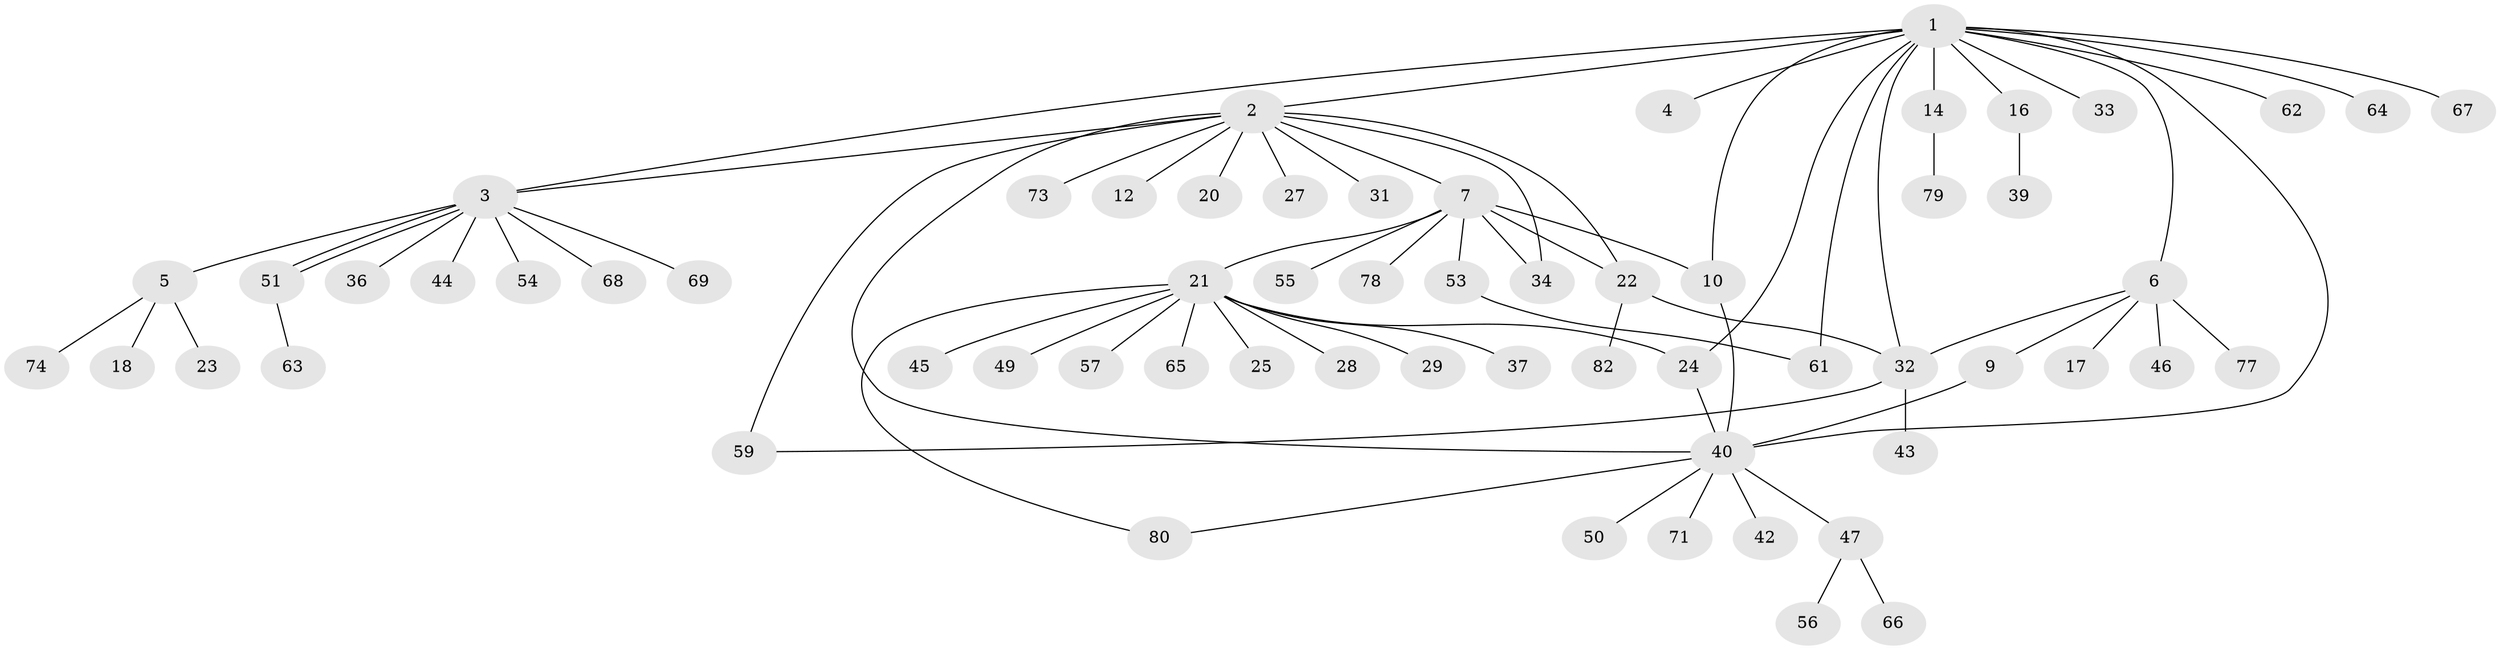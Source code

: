 // original degree distribution, {15: 0.012195121951219513, 13: 0.012195121951219513, 10: 0.012195121951219513, 1: 0.5487804878048781, 4: 0.04878048780487805, 6: 0.012195121951219513, 2: 0.24390243902439024, 7: 0.012195121951219513, 3: 0.04878048780487805, 11: 0.012195121951219513, 5: 0.024390243902439025, 9: 0.012195121951219513}
// Generated by graph-tools (version 1.1) at 2025/41/03/06/25 10:41:50]
// undirected, 63 vertices, 77 edges
graph export_dot {
graph [start="1"]
  node [color=gray90,style=filled];
  1 [super="+13"];
  2 [super="+70"];
  3 [super="+8"];
  4;
  5 [super="+19"];
  6 [super="+15"];
  7 [super="+11"];
  9;
  10 [super="+35"];
  12;
  14;
  16 [super="+30"];
  17;
  18;
  20 [super="+48"];
  21 [super="+75"];
  22 [super="+38"];
  23;
  24 [super="+26"];
  25;
  27 [super="+58"];
  28;
  29 [super="+76"];
  31;
  32 [super="+60"];
  33;
  34;
  36;
  37;
  39;
  40 [super="+41"];
  42;
  43;
  44;
  45;
  46;
  47 [super="+52"];
  49;
  50;
  51;
  53 [super="+81"];
  54;
  55;
  56;
  57;
  59;
  61;
  62;
  63 [super="+72"];
  64;
  65;
  66;
  67;
  68;
  69;
  71;
  73;
  74;
  77;
  78;
  79;
  80;
  82;
  1 -- 2;
  1 -- 3;
  1 -- 4;
  1 -- 6;
  1 -- 10;
  1 -- 14;
  1 -- 16;
  1 -- 24;
  1 -- 33;
  1 -- 40;
  1 -- 61;
  1 -- 62;
  1 -- 67;
  1 -- 64;
  1 -- 32;
  2 -- 3;
  2 -- 7;
  2 -- 12;
  2 -- 20;
  2 -- 22;
  2 -- 27;
  2 -- 31;
  2 -- 34;
  2 -- 40;
  2 -- 59;
  2 -- 73;
  3 -- 5;
  3 -- 36;
  3 -- 44;
  3 -- 51;
  3 -- 51;
  3 -- 68;
  3 -- 69;
  3 -- 54;
  5 -- 18;
  5 -- 74;
  5 -- 23;
  6 -- 9;
  6 -- 17;
  6 -- 32;
  6 -- 77;
  6 -- 46;
  7 -- 22;
  7 -- 55;
  7 -- 34;
  7 -- 53;
  7 -- 21;
  7 -- 10 [weight=2];
  7 -- 78;
  9 -- 40;
  10 -- 40;
  14 -- 79;
  16 -- 39;
  21 -- 25;
  21 -- 28;
  21 -- 29;
  21 -- 37;
  21 -- 45;
  21 -- 49;
  21 -- 57;
  21 -- 65;
  21 -- 80;
  21 -- 24;
  22 -- 32;
  22 -- 82;
  24 -- 40;
  32 -- 43;
  32 -- 59;
  40 -- 47;
  40 -- 50;
  40 -- 71;
  40 -- 80;
  40 -- 42;
  47 -- 56;
  47 -- 66;
  51 -- 63;
  53 -- 61;
}
